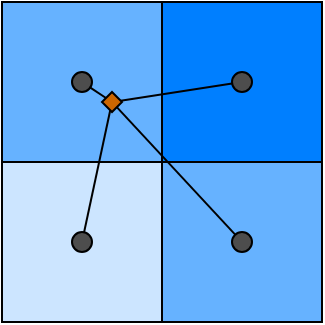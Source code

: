 <mxfile>
    <diagram id="mkZc18Il8FmW5GPiszAN" name="Page-1">
        <mxGraphModel dx="304" dy="223" grid="1" gridSize="10" guides="1" tooltips="1" connect="1" arrows="1" fold="1" page="1" pageScale="1" pageWidth="850" pageHeight="1100" math="0" shadow="0">
            <root>
                <mxCell id="0"/>
                <mxCell id="1" parent="0"/>
                <mxCell id="2" value="" style="whiteSpace=wrap;html=1;aspect=fixed;fillColor=#66B2FF;" vertex="1" parent="1">
                    <mxGeometry x="100" y="90" width="80" height="80" as="geometry"/>
                </mxCell>
                <mxCell id="3" value="" style="whiteSpace=wrap;html=1;aspect=fixed;fillColor=#007FFF;" vertex="1" parent="1">
                    <mxGeometry x="180" y="90" width="80" height="80" as="geometry"/>
                </mxCell>
                <mxCell id="4" value="" style="whiteSpace=wrap;html=1;aspect=fixed;fillColor=#CCE5FF;" vertex="1" parent="1">
                    <mxGeometry x="100" y="170" width="80" height="80" as="geometry"/>
                </mxCell>
                <mxCell id="5" value="" style="whiteSpace=wrap;html=1;aspect=fixed;fillColor=#66B2FF;" vertex="1" parent="1">
                    <mxGeometry x="180" y="170" width="80" height="80" as="geometry"/>
                </mxCell>
                <mxCell id="7" value="" style="ellipse;whiteSpace=wrap;html=1;aspect=fixed;fillColor=#4D4D4D;" vertex="1" parent="1">
                    <mxGeometry x="215" y="125" width="10" height="10" as="geometry"/>
                </mxCell>
                <mxCell id="9" value="" style="ellipse;whiteSpace=wrap;html=1;aspect=fixed;fillColor=#4D4D4D;" vertex="1" parent="1">
                    <mxGeometry x="135" y="125" width="10" height="10" as="geometry"/>
                </mxCell>
                <mxCell id="10" value="" style="ellipse;whiteSpace=wrap;html=1;aspect=fixed;fillColor=#4D4D4D;" vertex="1" parent="1">
                    <mxGeometry x="135" y="205" width="10" height="10" as="geometry"/>
                </mxCell>
                <mxCell id="11" value="" style="ellipse;whiteSpace=wrap;html=1;aspect=fixed;fillColor=#4D4D4D;" vertex="1" parent="1">
                    <mxGeometry x="215" y="205" width="10" height="10" as="geometry"/>
                </mxCell>
                <mxCell id="12" value="" style="rhombus;whiteSpace=wrap;html=1;fillColor=#CC6600;" vertex="1" parent="1">
                    <mxGeometry x="150" y="135" width="10" height="10" as="geometry"/>
                </mxCell>
                <mxCell id="13" value="" style="endArrow=none;html=1;strokeWidth=1;jumpSize=1;" edge="1" parent="1" source="12" target="9">
                    <mxGeometry width="50" height="50" relative="1" as="geometry">
                        <mxPoint x="200" y="220" as="sourcePoint"/>
                        <mxPoint x="250" y="170" as="targetPoint"/>
                    </mxGeometry>
                </mxCell>
                <mxCell id="15" value="" style="endArrow=none;html=1;strokeWidth=1;jumpSize=1;" edge="1" parent="1" source="12" target="7">
                    <mxGeometry width="50" height="50" relative="1" as="geometry">
                        <mxPoint x="170" y="155" as="sourcePoint"/>
                        <mxPoint x="153.536" y="143.536" as="targetPoint"/>
                    </mxGeometry>
                </mxCell>
                <mxCell id="16" value="" style="endArrow=none;html=1;strokeWidth=1;jumpSize=1;" edge="1" parent="1" source="12" target="11">
                    <mxGeometry width="50" height="50" relative="1" as="geometry">
                        <mxPoint x="165" y="160" as="sourcePoint"/>
                        <mxPoint x="226.464" y="143.536" as="targetPoint"/>
                    </mxGeometry>
                </mxCell>
                <mxCell id="17" value="" style="endArrow=none;html=1;strokeWidth=1;jumpSize=1;" edge="1" parent="1" source="10" target="12">
                    <mxGeometry width="50" height="50" relative="1" as="geometry">
                        <mxPoint x="177.5" y="167.5" as="sourcePoint"/>
                        <mxPoint x="226.464" y="216.464" as="targetPoint"/>
                    </mxGeometry>
                </mxCell>
            </root>
        </mxGraphModel>
    </diagram>
</mxfile>
